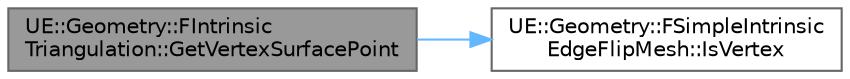 digraph "UE::Geometry::FIntrinsicTriangulation::GetVertexSurfacePoint"
{
 // INTERACTIVE_SVG=YES
 // LATEX_PDF_SIZE
  bgcolor="transparent";
  edge [fontname=Helvetica,fontsize=10,labelfontname=Helvetica,labelfontsize=10];
  node [fontname=Helvetica,fontsize=10,shape=box,height=0.2,width=0.4];
  rankdir="LR";
  Node1 [id="Node000001",label="UE::Geometry::FIntrinsic\lTriangulation::GetVertexSurfacePoint",height=0.2,width=0.4,color="gray40", fillcolor="grey60", style="filled", fontcolor="black",tooltip=" "];
  Node1 -> Node2 [id="edge1_Node000001_Node000002",color="steelblue1",style="solid",tooltip=" "];
  Node2 [id="Node000002",label="UE::Geometry::FSimpleIntrinsic\lEdgeFlipMesh::IsVertex",height=0.2,width=0.4,color="grey40", fillcolor="white", style="filled",URL="$db/d76/classUE_1_1Geometry_1_1FSimpleIntrinsicEdgeFlipMesh.html#a2d5b4a7e4181d34edc7c5d986a875e2c",tooltip=" "];
}
